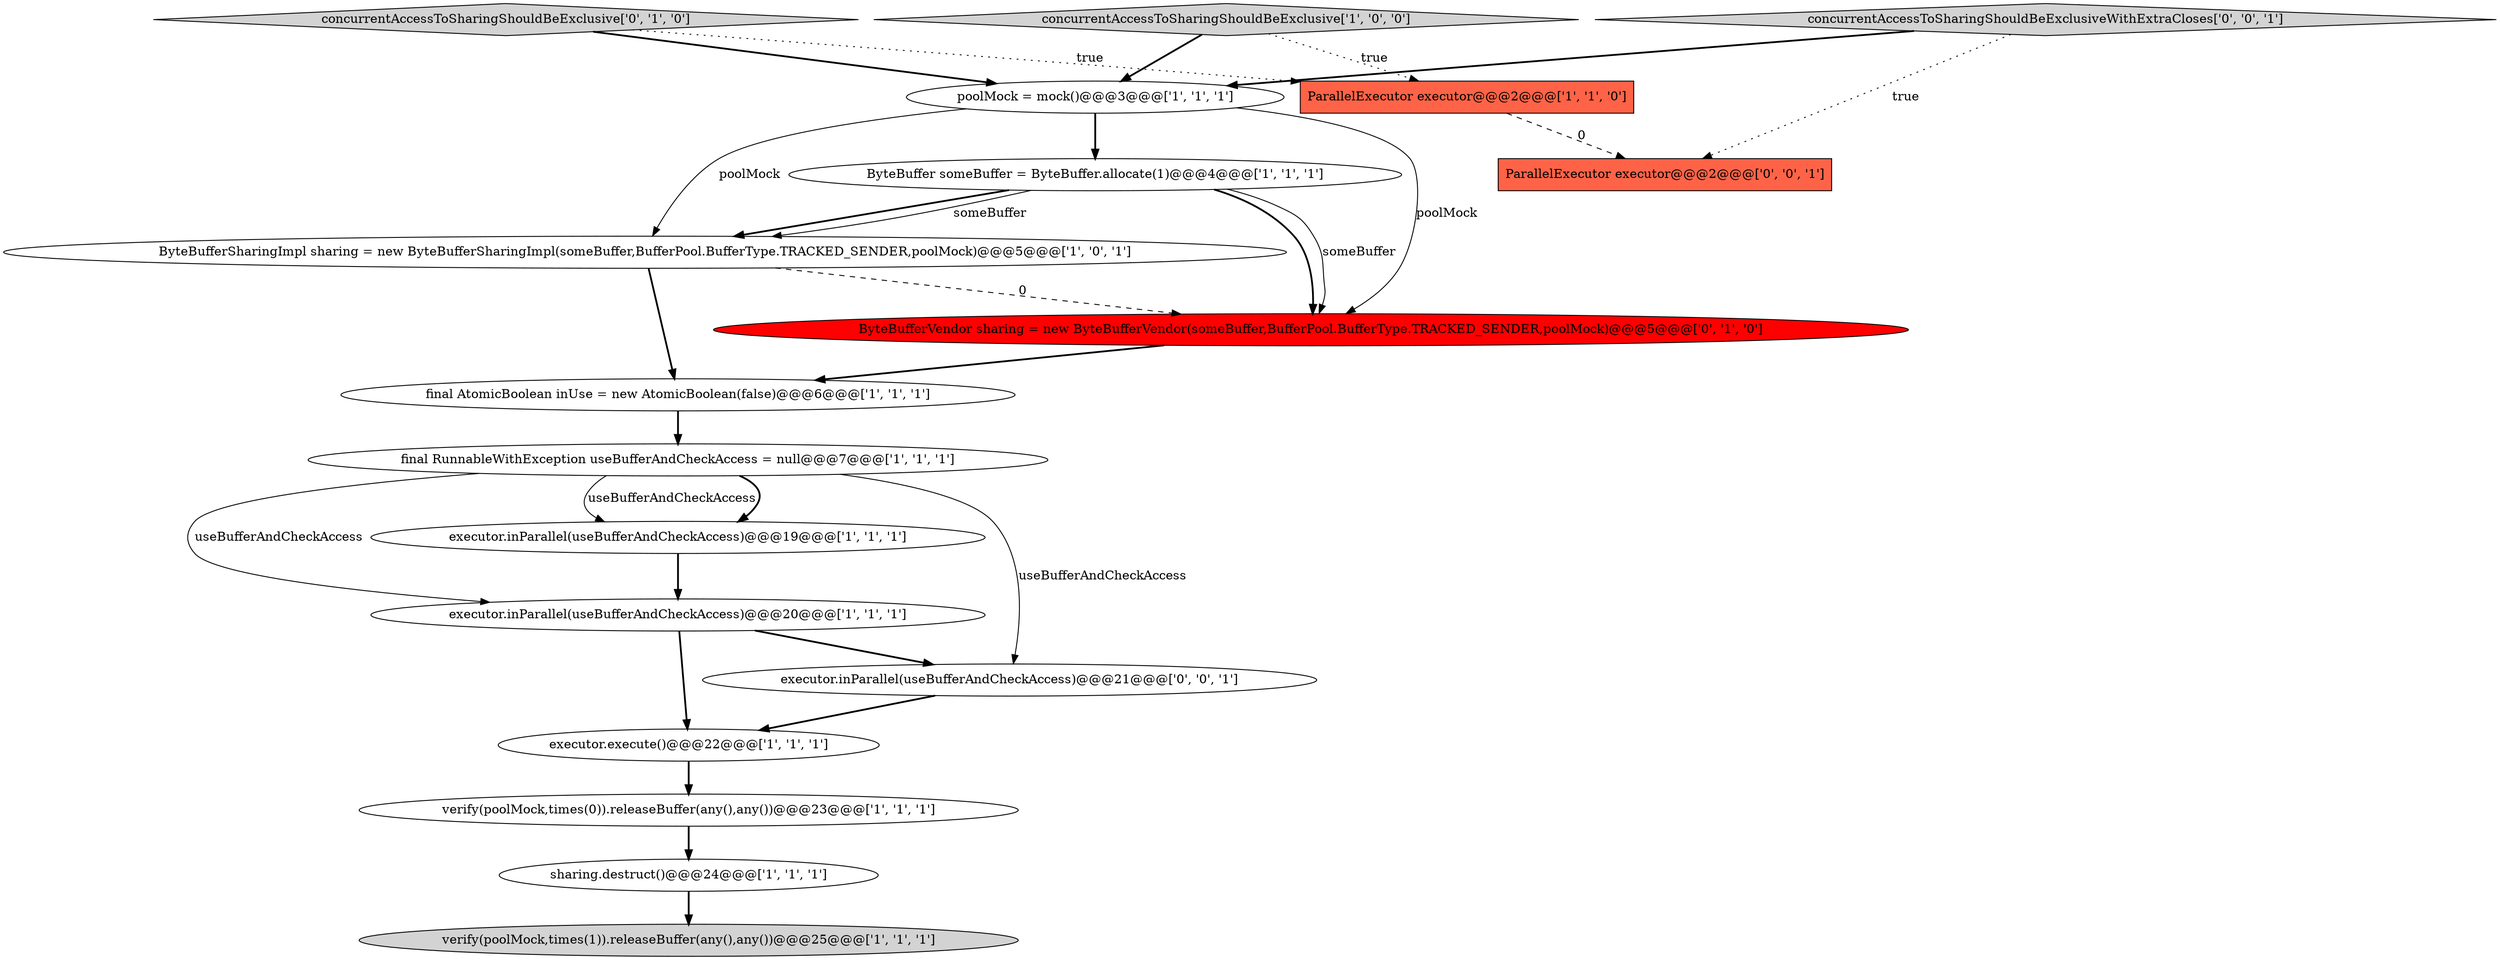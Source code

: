 digraph {
1 [style = filled, label = "ParallelExecutor executor@@@2@@@['1', '1', '0']", fillcolor = tomato, shape = box image = "AAA0AAABBB1BBB"];
7 [style = filled, label = "poolMock = mock()@@@3@@@['1', '1', '1']", fillcolor = white, shape = ellipse image = "AAA0AAABBB1BBB"];
11 [style = filled, label = "final RunnableWithException useBufferAndCheckAccess = null@@@7@@@['1', '1', '1']", fillcolor = white, shape = ellipse image = "AAA0AAABBB1BBB"];
4 [style = filled, label = "verify(poolMock,times(0)).releaseBuffer(any(),any())@@@23@@@['1', '1', '1']", fillcolor = white, shape = ellipse image = "AAA0AAABBB1BBB"];
8 [style = filled, label = "executor.inParallel(useBufferAndCheckAccess)@@@19@@@['1', '1', '1']", fillcolor = white, shape = ellipse image = "AAA0AAABBB1BBB"];
2 [style = filled, label = "verify(poolMock,times(1)).releaseBuffer(any(),any())@@@25@@@['1', '1', '1']", fillcolor = lightgray, shape = ellipse image = "AAA0AAABBB1BBB"];
17 [style = filled, label = "ParallelExecutor executor@@@2@@@['0', '0', '1']", fillcolor = tomato, shape = box image = "AAA0AAABBB3BBB"];
15 [style = filled, label = "executor.inParallel(useBufferAndCheckAccess)@@@21@@@['0', '0', '1']", fillcolor = white, shape = ellipse image = "AAA0AAABBB3BBB"];
0 [style = filled, label = "executor.execute()@@@22@@@['1', '1', '1']", fillcolor = white, shape = ellipse image = "AAA0AAABBB1BBB"];
9 [style = filled, label = "sharing.destruct()@@@24@@@['1', '1', '1']", fillcolor = white, shape = ellipse image = "AAA0AAABBB1BBB"];
6 [style = filled, label = "ByteBufferSharingImpl sharing = new ByteBufferSharingImpl(someBuffer,BufferPool.BufferType.TRACKED_SENDER,poolMock)@@@5@@@['1', '0', '1']", fillcolor = white, shape = ellipse image = "AAA0AAABBB1BBB"];
12 [style = filled, label = "final AtomicBoolean inUse = new AtomicBoolean(false)@@@6@@@['1', '1', '1']", fillcolor = white, shape = ellipse image = "AAA0AAABBB1BBB"];
10 [style = filled, label = "concurrentAccessToSharingShouldBeExclusive['1', '0', '0']", fillcolor = lightgray, shape = diamond image = "AAA0AAABBB1BBB"];
16 [style = filled, label = "concurrentAccessToSharingShouldBeExclusiveWithExtraCloses['0', '0', '1']", fillcolor = lightgray, shape = diamond image = "AAA0AAABBB3BBB"];
3 [style = filled, label = "executor.inParallel(useBufferAndCheckAccess)@@@20@@@['1', '1', '1']", fillcolor = white, shape = ellipse image = "AAA0AAABBB1BBB"];
5 [style = filled, label = "ByteBuffer someBuffer = ByteBuffer.allocate(1)@@@4@@@['1', '1', '1']", fillcolor = white, shape = ellipse image = "AAA0AAABBB1BBB"];
13 [style = filled, label = "concurrentAccessToSharingShouldBeExclusive['0', '1', '0']", fillcolor = lightgray, shape = diamond image = "AAA0AAABBB2BBB"];
14 [style = filled, label = "ByteBufferVendor sharing = new ByteBufferVendor(someBuffer,BufferPool.BufferType.TRACKED_SENDER,poolMock)@@@5@@@['0', '1', '0']", fillcolor = red, shape = ellipse image = "AAA1AAABBB2BBB"];
4->9 [style = bold, label=""];
11->8 [style = solid, label="useBufferAndCheckAccess"];
9->2 [style = bold, label=""];
16->17 [style = dotted, label="true"];
8->3 [style = bold, label=""];
12->11 [style = bold, label=""];
16->7 [style = bold, label=""];
7->6 [style = solid, label="poolMock"];
3->15 [style = bold, label=""];
11->15 [style = solid, label="useBufferAndCheckAccess"];
5->14 [style = bold, label=""];
6->14 [style = dashed, label="0"];
10->7 [style = bold, label=""];
3->0 [style = bold, label=""];
13->1 [style = dotted, label="true"];
7->5 [style = bold, label=""];
1->17 [style = dashed, label="0"];
5->6 [style = bold, label=""];
7->14 [style = solid, label="poolMock"];
5->14 [style = solid, label="someBuffer"];
0->4 [style = bold, label=""];
13->7 [style = bold, label=""];
15->0 [style = bold, label=""];
14->12 [style = bold, label=""];
11->8 [style = bold, label=""];
10->1 [style = dotted, label="true"];
11->3 [style = solid, label="useBufferAndCheckAccess"];
5->6 [style = solid, label="someBuffer"];
6->12 [style = bold, label=""];
}
